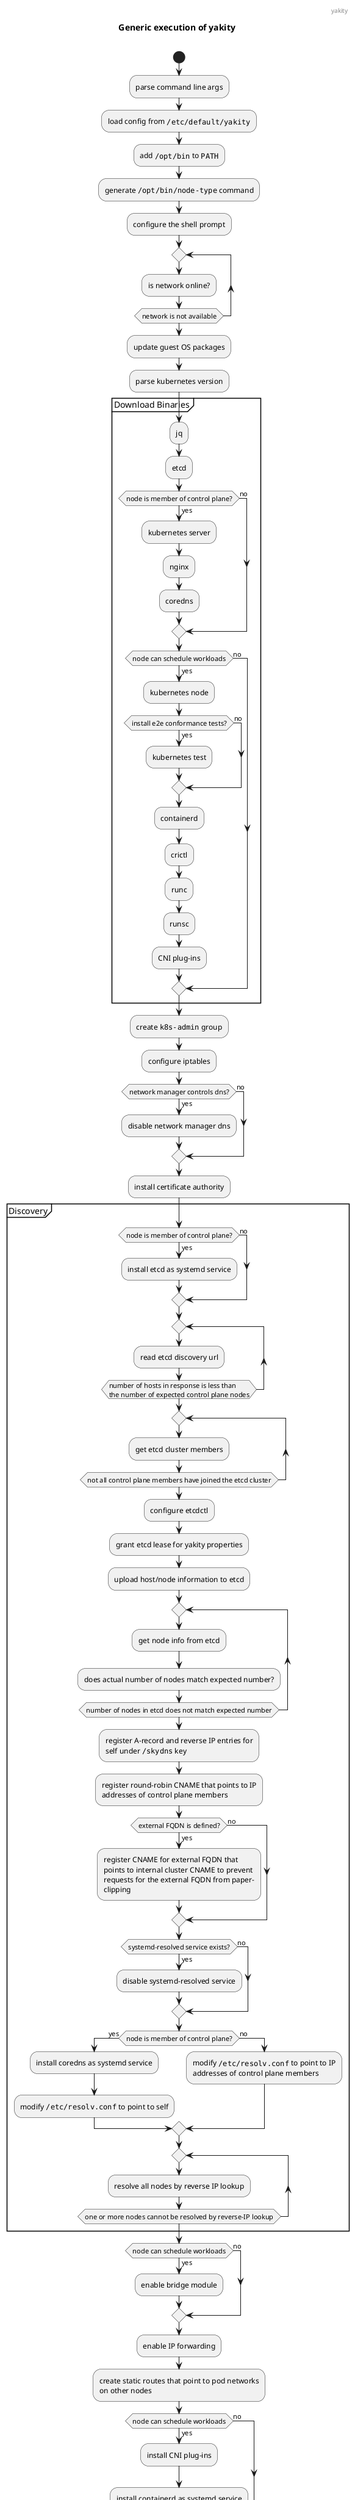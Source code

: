 @startuml install-process
right header
yakity
endheader
right footer

akutz at VMware
https://github.com/akutz/yakity
endfooter

title Generic execution of yakity\n

start
:parse command line args;
:load config from ""/etc/default/yakity"";
:add ""/opt/bin"" to ""PATH"";
:generate ""/opt/bin/node-type"" command;
:configure the shell prompt;
repeat 
  :is network online?;
repeat while (network is not available)
:update guest OS packages;
:parse kubernetes version;
partition "Download Binaries" {
  :jq;
  :etcd;
  if (node is member of control plane?) then (yes)
    :kubernetes server;
    :nginx;
    :coredns;
  else (no)
  endif
  if (node can schedule workloads) then (yes)
    :kubernetes node;
    if (install e2e conformance tests?) then (yes)
      :kubernetes test;
    else (no)
    endif
    :containerd;
    :crictl;
    :runc;
    :runsc;
    :CNI plug-ins;
  else (no)
  endif
}
:create ""k8s-admin"" group;
:configure iptables;
if (network manager controls dns?) then (yes)
  :disable network manager dns;
else (no)
endif
:install certificate authority;
partition "Discovery" {
  if (node is member of control plane?) then (yes)
    :install etcd as systemd service;
  else (no)
  endif
  repeat 
    :read etcd discovery url;
  repeat while (number of hosts in response is less than 
  the number of expected control plane nodes)
  repeat
    :get etcd cluster members;
  repeat while (not all control plane members have joined the etcd cluster)
  :configure etcdctl;
  :grant etcd lease for yakity properties;
  :upload host/node information to etcd;
  repeat
    :get node info from etcd;
    :does actual number of nodes match expected number?;
  repeat while (number of nodes in etcd does not match expected number)
  :register A-record and reverse IP entries for 
  self under ""/skydns"" key;
  :register round-robin CNAME that points to IP
  addresses of control plane members;
  if (external FQDN is defined?) then (yes)
    :register CNAME for external FQDN that 
    points to internal cluster CNAME to prevent 
    requests for the external FQDN from paper-
    clipping;
  else (no)
  endif
  if (systemd-resolved service exists?) then (yes)
    :disable systemd-resolved service;
  else (no)
  endif
  if (node is member of control plane?) then (yes)
    :install coredns as systemd service;
    :modify ""/etc/resolv.conf"" to point to self;
  else (no)
    :modify ""/etc/resolv.conf"" to point to IP
    addresses of control plane members;
  endif
  repeat
    :resolve all nodes by reverse IP lookup;
  repeat while (one or more nodes cannot be resolved by reverse-IP lookup)
}
if (node can schedule workloads) then (yes)
  :enable bridge module;
else (no)
endif
:enable IP forwarding;
:create static routes that point to pod networks
on other nodes;
if (node can schedule workloads) then (yes)
  :install CNI plug-ins;
  :install containerd as systemd service;
else (no)
endif
if (node is member of control plane?) then (yes)
  :install nginx as systemd service;
else (no)
endif
partition Kubernetes {
  :generate or fetched shared kubernetes assets;
  if (node is member of control plane?) then (yes)
    :install kube-apiserver as systemd service;
    :apply RBAC;
    :install kube-controller-manager as systemd service;
    :install kube-scheduler as systemd service;
    :deploy kubernetes DNS provider manifest;
    :deploy kubernetes cloud-provider manifest;
    if (install e2e conformance tests?) then (yes)
      :create e2e conformance test manifest that
      can be accessed at ""http://API_FQDN/e2e/job.yaml""
      to make executing the e2e conformance suite
      simple and fast;
    else (no)
    endif
  else (no)
  endif
  if (node can schedule workloads?) then (yes)
    :wait for healthy kubernetes cluster;
    :install kubelet as systemd service;
    :install kube-proxy as systemd service;
  else (no)
  endif
}
:so long and thanks for all the fish;
stop
@enduml